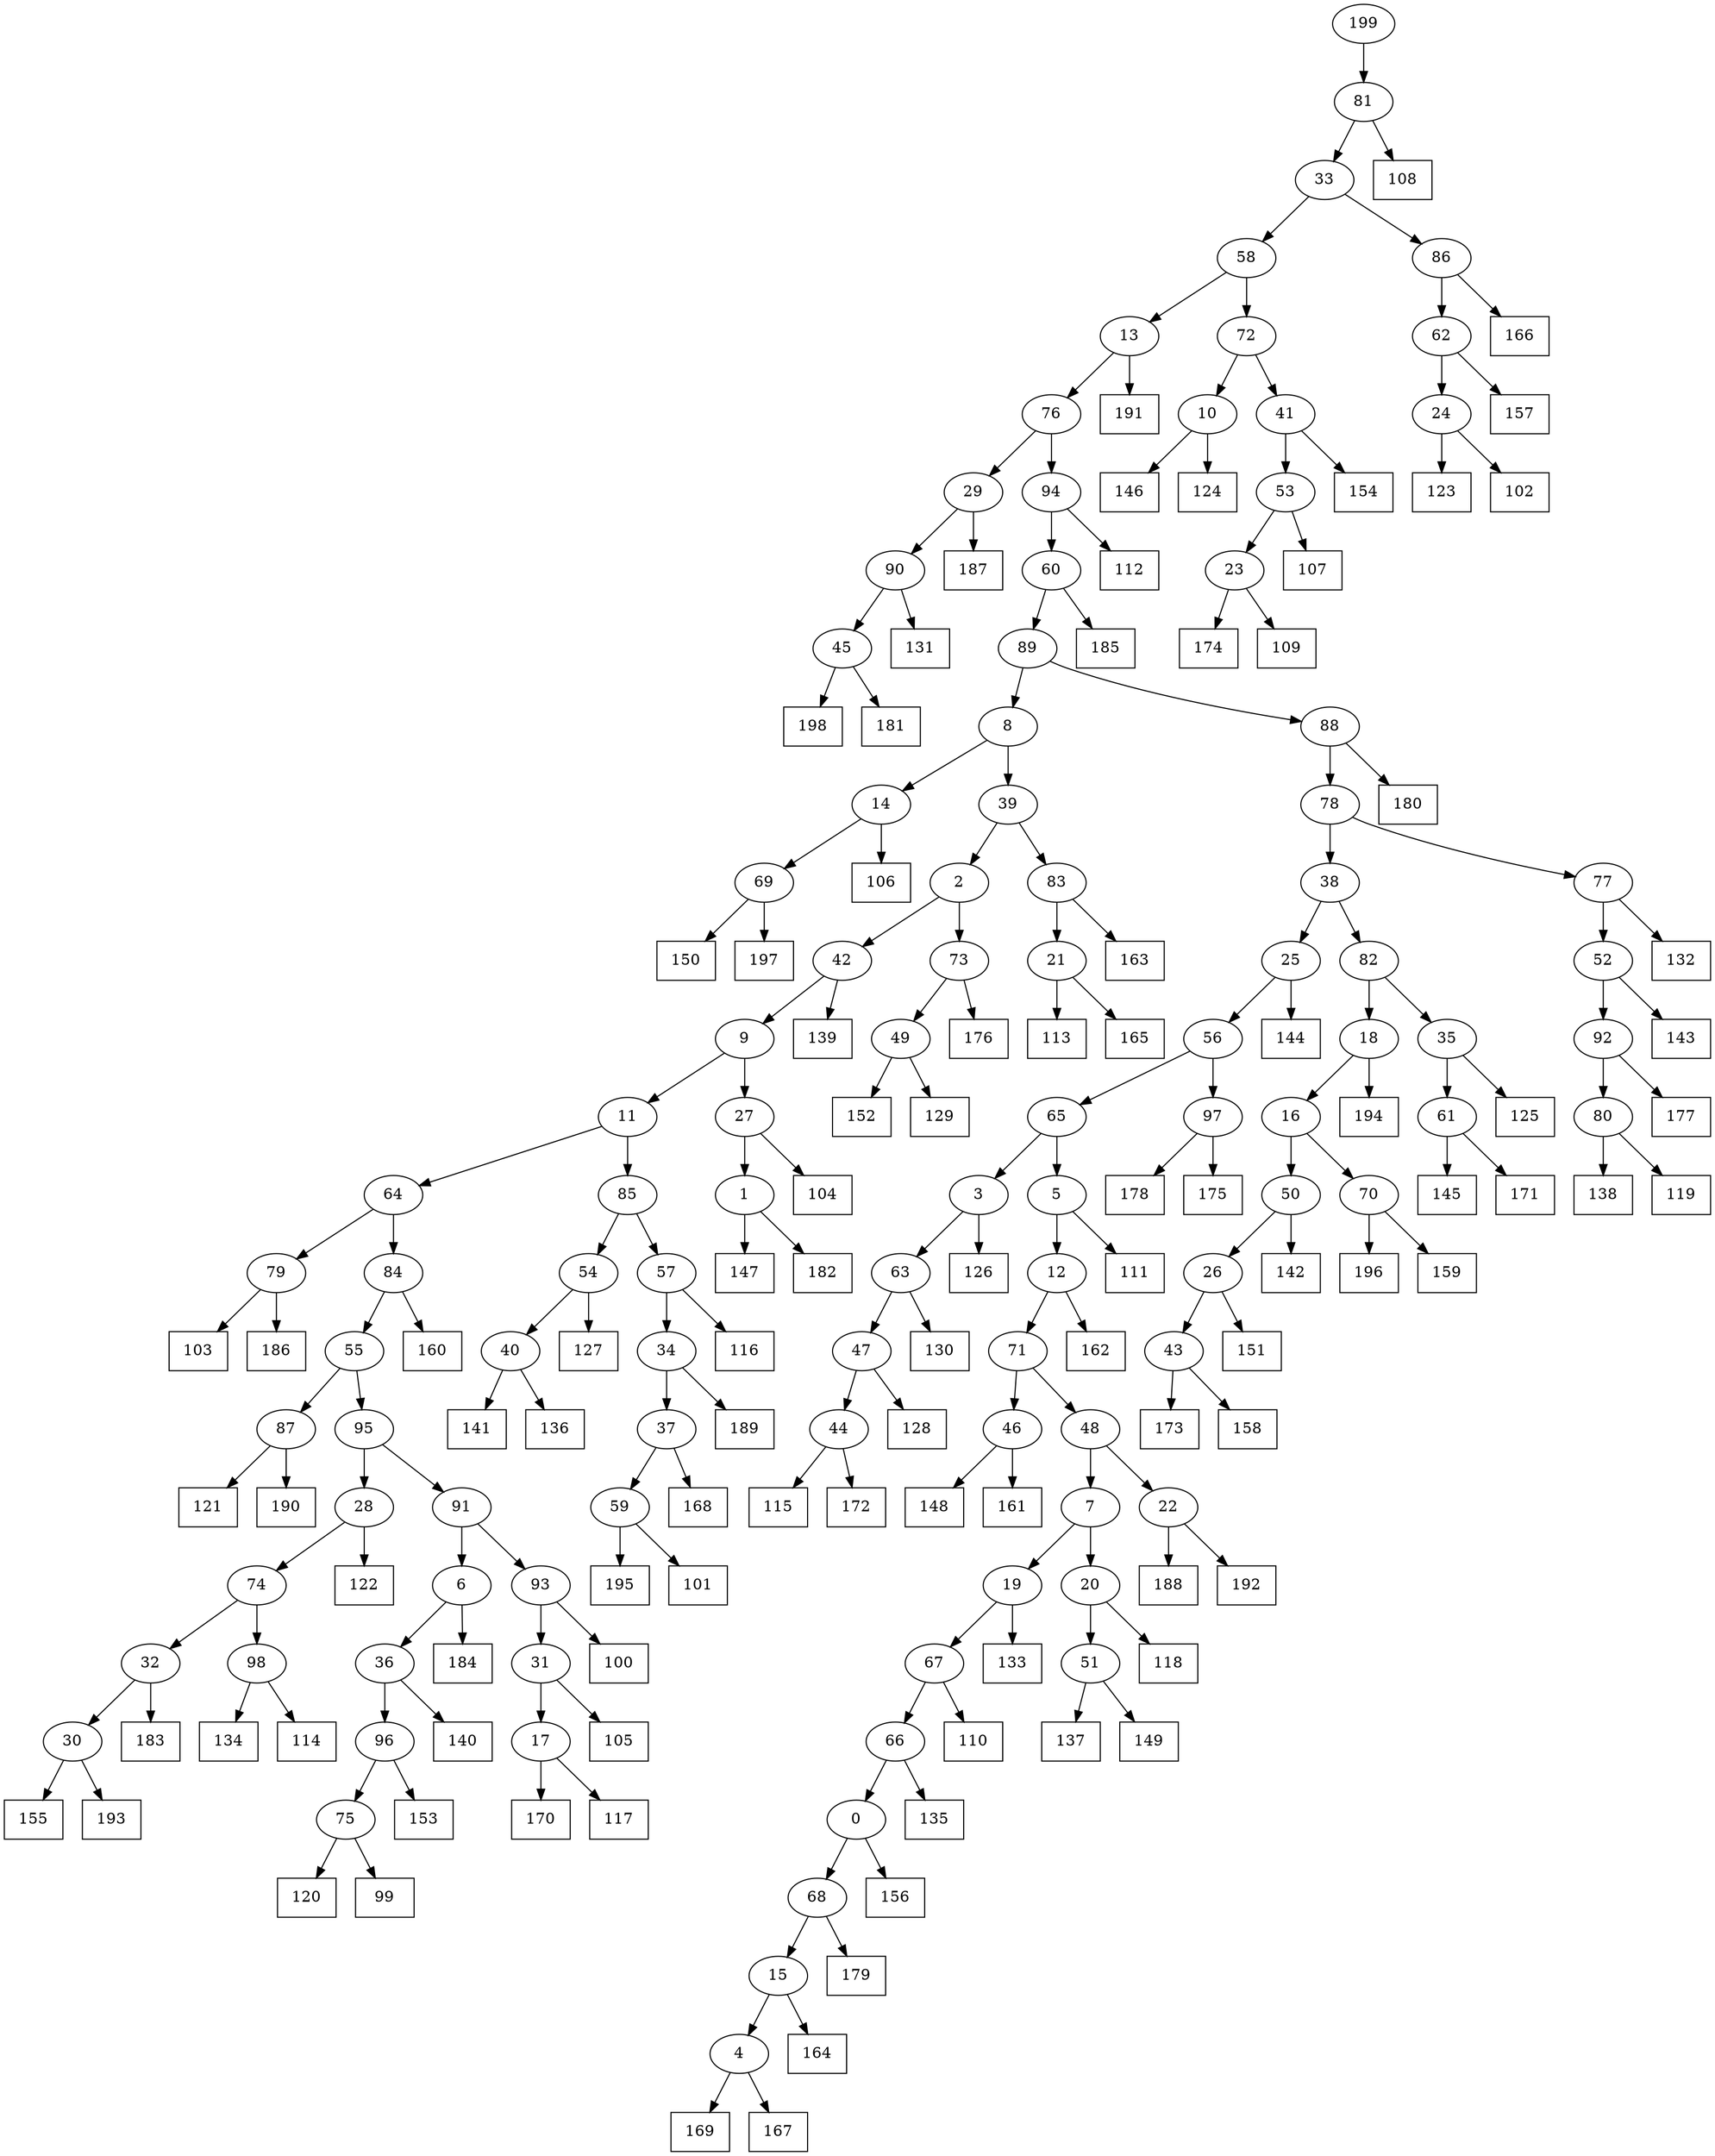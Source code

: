 digraph G {
0[label="0"];
1[label="1"];
2[label="2"];
3[label="3"];
4[label="4"];
5[label="5"];
6[label="6"];
7[label="7"];
8[label="8"];
9[label="9"];
10[label="10"];
11[label="11"];
12[label="12"];
13[label="13"];
14[label="14"];
15[label="15"];
16[label="16"];
17[label="17"];
18[label="18"];
19[label="19"];
20[label="20"];
21[label="21"];
22[label="22"];
23[label="23"];
24[label="24"];
25[label="25"];
26[label="26"];
27[label="27"];
28[label="28"];
29[label="29"];
30[label="30"];
31[label="31"];
32[label="32"];
33[label="33"];
34[label="34"];
35[label="35"];
36[label="36"];
37[label="37"];
38[label="38"];
39[label="39"];
40[label="40"];
41[label="41"];
42[label="42"];
43[label="43"];
44[label="44"];
45[label="45"];
46[label="46"];
47[label="47"];
48[label="48"];
49[label="49"];
50[label="50"];
51[label="51"];
52[label="52"];
53[label="53"];
54[label="54"];
55[label="55"];
56[label="56"];
57[label="57"];
58[label="58"];
59[label="59"];
60[label="60"];
61[label="61"];
62[label="62"];
63[label="63"];
64[label="64"];
65[label="65"];
66[label="66"];
67[label="67"];
68[label="68"];
69[label="69"];
70[label="70"];
71[label="71"];
72[label="72"];
73[label="73"];
74[label="74"];
75[label="75"];
76[label="76"];
77[label="77"];
78[label="78"];
79[label="79"];
80[label="80"];
81[label="81"];
82[label="82"];
83[label="83"];
84[label="84"];
85[label="85"];
86[label="86"];
87[label="87"];
88[label="88"];
89[label="89"];
90[label="90"];
91[label="91"];
92[label="92"];
93[label="93"];
94[label="94"];
95[label="95"];
96[label="96"];
97[label="97"];
98[label="98"];
99[shape=box,label="120"];
100[shape=box,label="145"];
101[shape=box,label="196"];
102[shape=box,label="188"];
103[shape=box,label="141"];
104[shape=box,label="174"];
105[shape=box,label="170"];
106[shape=box,label="113"];
107[shape=box,label="131"];
108[shape=box,label="144"];
109[shape=box,label="103"];
110[shape=box,label="150"];
111[shape=box,label="183"];
112[shape=box,label="143"];
113[shape=box,label="110"];
114[shape=box,label="104"];
115[shape=box,label="157"];
116[shape=box,label="192"];
117[shape=box,label="173"];
118[shape=box,label="107"];
119[shape=box,label="108"];
120[shape=box,label="132"];
121[shape=box,label="109"];
122[shape=box,label="99"];
123[shape=box,label="198"];
124[shape=box,label="187"];
125[shape=box,label="121"];
126[shape=box,label="154"];
127[shape=box,label="134"];
128[shape=box,label="128"];
129[shape=box,label="116"];
130[shape=box,label="169"];
131[shape=box,label="106"];
132[shape=box,label="105"];
133[shape=box,label="159"];
134[shape=box,label="160"];
135[shape=box,label="117"];
136[shape=box,label="177"];
137[shape=box,label="197"];
138[shape=box,label="136"];
139[shape=box,label="181"];
140[shape=box,label="168"];
141[shape=box,label="176"];
142[shape=box,label="165"];
143[shape=box,label="123"];
144[shape=box,label="166"];
145[shape=box,label="142"];
146[shape=box,label="178"];
147[shape=box,label="138"];
148[shape=box,label="127"];
149[shape=box,label="194"];
150[shape=box,label="195"];
151[shape=box,label="171"];
152[shape=box,label="140"];
153[shape=box,label="146"];
154[shape=box,label="118"];
155[shape=box,label="179"];
156[shape=box,label="147"];
157[shape=box,label="126"];
158[shape=box,label="115"];
159[shape=box,label="135"];
160[shape=box,label="172"];
161[shape=box,label="133"];
162[shape=box,label="155"];
163[shape=box,label="111"];
164[shape=box,label="167"];
165[shape=box,label="162"];
166[shape=box,label="164"];
167[shape=box,label="122"];
168[shape=box,label="193"];
169[shape=box,label="125"];
170[shape=box,label="137"];
171[shape=box,label="114"];
172[shape=box,label="190"];
173[shape=box,label="124"];
174[shape=box,label="182"];
175[shape=box,label="148"];
176[shape=box,label="139"];
177[shape=box,label="152"];
178[shape=box,label="130"];
179[shape=box,label="184"];
180[shape=box,label="180"];
181[shape=box,label="185"];
182[shape=box,label="161"];
183[shape=box,label="100"];
184[shape=box,label="151"];
185[shape=box,label="129"];
186[shape=box,label="149"];
187[shape=box,label="153"];
188[shape=box,label="102"];
189[shape=box,label="156"];
190[shape=box,label="186"];
191[shape=box,label="158"];
192[shape=box,label="119"];
193[shape=box,label="101"];
194[shape=box,label="189"];
195[shape=box,label="112"];
196[shape=box,label="191"];
197[shape=box,label="175"];
198[shape=box,label="163"];
199[label="199"];
59->150 ;
66->159 ;
23->121 ;
75->99 ;
59->193 ;
49->185 ;
9->11 ;
31->132 ;
41->53 ;
54->148 ;
28->167 ;
5->163 ;
30->168 ;
46->175 ;
10->173 ;
80->147 ;
63->178 ;
41->126 ;
32->111 ;
47->44 ;
98->171 ;
53->118 ;
72->41 ;
70->133 ;
53->23 ;
23->104 ;
80->192 ;
57->129 ;
74->32 ;
24->143 ;
19->161 ;
54->40 ;
85->57 ;
97->146 ;
26->184 ;
37->59 ;
62->24 ;
51->170 ;
35->169 ;
13->76 ;
32->30 ;
71->46 ;
46->182 ;
78->77 ;
77->120 ;
93->31 ;
52->112 ;
34->194 ;
4->130 ;
4->164 ;
96->75 ;
75->122 ;
47->128 ;
83->198 ;
58->13 ;
3->63 ;
42->9 ;
20->154 ;
44->160 ;
5->12 ;
12->71 ;
43->117 ;
86->144 ;
11->85 ;
77->52 ;
95->28 ;
21->142 ;
16->70 ;
70->101 ;
45->139 ;
84->55 ;
36->152 ;
28->74 ;
19->67 ;
15->166 ;
73->141 ;
88->180 ;
15->4 ;
50->26 ;
67->66 ;
92->80 ;
89->8 ;
98->127 ;
1->156 ;
78->38 ;
38->82 ;
44->158 ;
18->149 ;
26->43 ;
43->191 ;
90->107 ;
51->186 ;
91->93 ;
93->183 ;
9->27 ;
65->5 ;
49->177 ;
82->35 ;
76->29 ;
2->42 ;
56->65 ;
79->190 ;
82->18 ;
96->187 ;
45->123 ;
0->189 ;
67->113 ;
56->97 ;
97->197 ;
62->115 ;
29->124 ;
90->45 ;
39->83 ;
25->56 ;
10->153 ;
12->165 ;
27->1 ;
1->174 ;
33->58 ;
81->119 ;
68->15 ;
8->14 ;
14->131 ;
71->48 ;
84->134 ;
69->137 ;
40->103 ;
66->0 ;
0->68 ;
3->157 ;
8->39 ;
39->2 ;
74->98 ;
18->16 ;
48->22 ;
22->116 ;
69->110 ;
88->78 ;
22->102 ;
61->151 ;
68->155 ;
64->84 ;
6->36 ;
36->96 ;
30->162 ;
64->79 ;
79->109 ;
57->34 ;
91->6 ;
6->179 ;
76->94 ;
94->195 ;
11->64 ;
35->61 ;
61->100 ;
86->62 ;
81->33 ;
33->86 ;
13->196 ;
60->89 ;
89->88 ;
17->105 ;
7->20 ;
20->51 ;
14->69 ;
31->17 ;
17->135 ;
27->114 ;
48->7 ;
7->19 ;
24->188 ;
83->21 ;
21->106 ;
85->54 ;
55->87 ;
65->3 ;
94->60 ;
60->181 ;
87->125 ;
2->73 ;
73->49 ;
29->90 ;
38->25 ;
25->108 ;
55->95 ;
95->91 ;
63->47 ;
58->72 ;
72->10 ;
87->172 ;
34->37 ;
37->140 ;
40->138 ;
42->176 ;
16->50 ;
50->145 ;
199->81 ;
52->92 ;
92->136 ;
}
